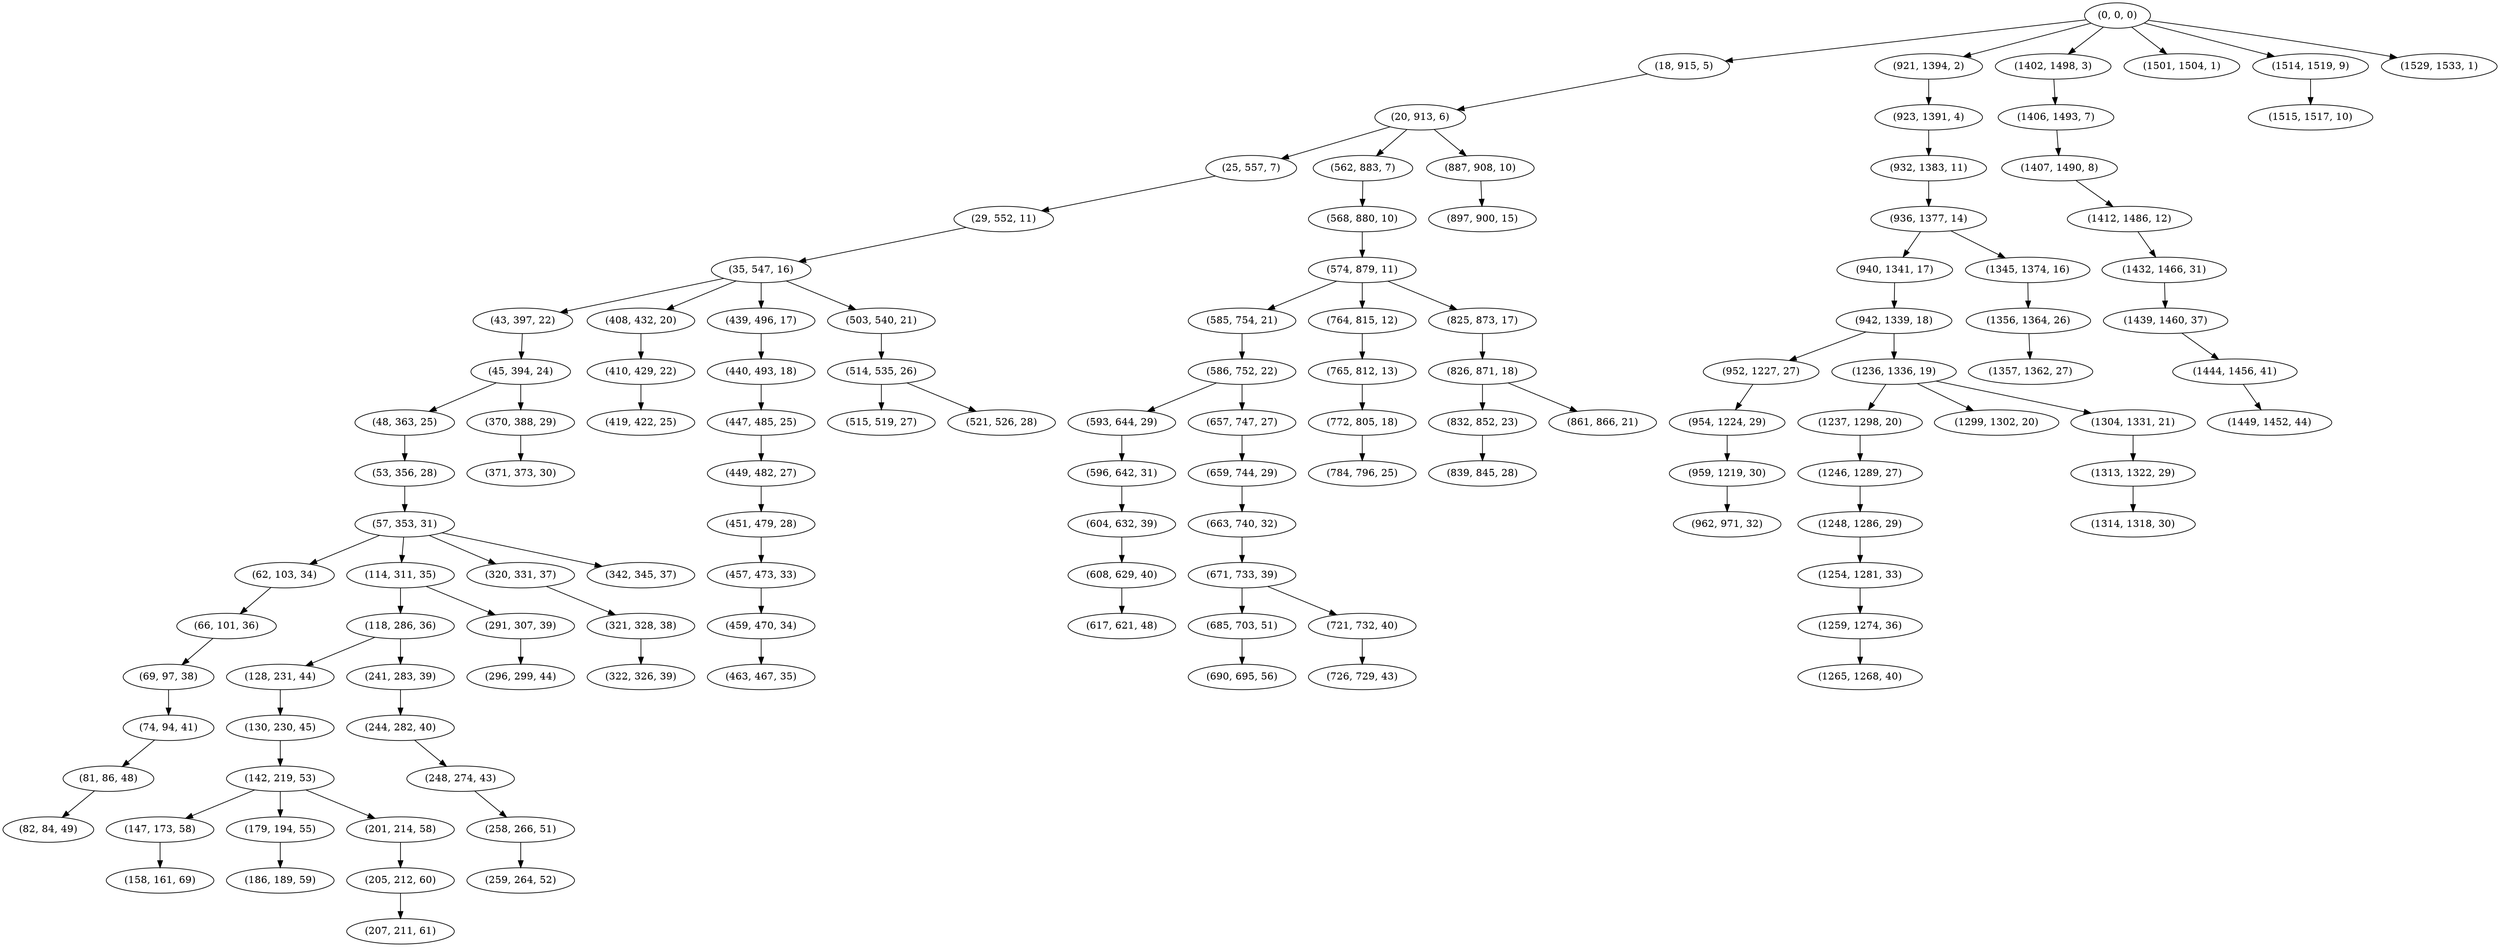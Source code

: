 digraph tree {
    "(0, 0, 0)";
    "(18, 915, 5)";
    "(20, 913, 6)";
    "(25, 557, 7)";
    "(29, 552, 11)";
    "(35, 547, 16)";
    "(43, 397, 22)";
    "(45, 394, 24)";
    "(48, 363, 25)";
    "(53, 356, 28)";
    "(57, 353, 31)";
    "(62, 103, 34)";
    "(66, 101, 36)";
    "(69, 97, 38)";
    "(74, 94, 41)";
    "(81, 86, 48)";
    "(82, 84, 49)";
    "(114, 311, 35)";
    "(118, 286, 36)";
    "(128, 231, 44)";
    "(130, 230, 45)";
    "(142, 219, 53)";
    "(147, 173, 58)";
    "(158, 161, 69)";
    "(179, 194, 55)";
    "(186, 189, 59)";
    "(201, 214, 58)";
    "(205, 212, 60)";
    "(207, 211, 61)";
    "(241, 283, 39)";
    "(244, 282, 40)";
    "(248, 274, 43)";
    "(258, 266, 51)";
    "(259, 264, 52)";
    "(291, 307, 39)";
    "(296, 299, 44)";
    "(320, 331, 37)";
    "(321, 328, 38)";
    "(322, 326, 39)";
    "(342, 345, 37)";
    "(370, 388, 29)";
    "(371, 373, 30)";
    "(408, 432, 20)";
    "(410, 429, 22)";
    "(419, 422, 25)";
    "(439, 496, 17)";
    "(440, 493, 18)";
    "(447, 485, 25)";
    "(449, 482, 27)";
    "(451, 479, 28)";
    "(457, 473, 33)";
    "(459, 470, 34)";
    "(463, 467, 35)";
    "(503, 540, 21)";
    "(514, 535, 26)";
    "(515, 519, 27)";
    "(521, 526, 28)";
    "(562, 883, 7)";
    "(568, 880, 10)";
    "(574, 879, 11)";
    "(585, 754, 21)";
    "(586, 752, 22)";
    "(593, 644, 29)";
    "(596, 642, 31)";
    "(604, 632, 39)";
    "(608, 629, 40)";
    "(617, 621, 48)";
    "(657, 747, 27)";
    "(659, 744, 29)";
    "(663, 740, 32)";
    "(671, 733, 39)";
    "(685, 703, 51)";
    "(690, 695, 56)";
    "(721, 732, 40)";
    "(726, 729, 43)";
    "(764, 815, 12)";
    "(765, 812, 13)";
    "(772, 805, 18)";
    "(784, 796, 25)";
    "(825, 873, 17)";
    "(826, 871, 18)";
    "(832, 852, 23)";
    "(839, 845, 28)";
    "(861, 866, 21)";
    "(887, 908, 10)";
    "(897, 900, 15)";
    "(921, 1394, 2)";
    "(923, 1391, 4)";
    "(932, 1383, 11)";
    "(936, 1377, 14)";
    "(940, 1341, 17)";
    "(942, 1339, 18)";
    "(952, 1227, 27)";
    "(954, 1224, 29)";
    "(959, 1219, 30)";
    "(962, 971, 32)";
    "(1236, 1336, 19)";
    "(1237, 1298, 20)";
    "(1246, 1289, 27)";
    "(1248, 1286, 29)";
    "(1254, 1281, 33)";
    "(1259, 1274, 36)";
    "(1265, 1268, 40)";
    "(1299, 1302, 20)";
    "(1304, 1331, 21)";
    "(1313, 1322, 29)";
    "(1314, 1318, 30)";
    "(1345, 1374, 16)";
    "(1356, 1364, 26)";
    "(1357, 1362, 27)";
    "(1402, 1498, 3)";
    "(1406, 1493, 7)";
    "(1407, 1490, 8)";
    "(1412, 1486, 12)";
    "(1432, 1466, 31)";
    "(1439, 1460, 37)";
    "(1444, 1456, 41)";
    "(1449, 1452, 44)";
    "(1501, 1504, 1)";
    "(1514, 1519, 9)";
    "(1515, 1517, 10)";
    "(1529, 1533, 1)";
    "(0, 0, 0)" -> "(18, 915, 5)";
    "(0, 0, 0)" -> "(921, 1394, 2)";
    "(0, 0, 0)" -> "(1402, 1498, 3)";
    "(0, 0, 0)" -> "(1501, 1504, 1)";
    "(0, 0, 0)" -> "(1514, 1519, 9)";
    "(0, 0, 0)" -> "(1529, 1533, 1)";
    "(18, 915, 5)" -> "(20, 913, 6)";
    "(20, 913, 6)" -> "(25, 557, 7)";
    "(20, 913, 6)" -> "(562, 883, 7)";
    "(20, 913, 6)" -> "(887, 908, 10)";
    "(25, 557, 7)" -> "(29, 552, 11)";
    "(29, 552, 11)" -> "(35, 547, 16)";
    "(35, 547, 16)" -> "(43, 397, 22)";
    "(35, 547, 16)" -> "(408, 432, 20)";
    "(35, 547, 16)" -> "(439, 496, 17)";
    "(35, 547, 16)" -> "(503, 540, 21)";
    "(43, 397, 22)" -> "(45, 394, 24)";
    "(45, 394, 24)" -> "(48, 363, 25)";
    "(45, 394, 24)" -> "(370, 388, 29)";
    "(48, 363, 25)" -> "(53, 356, 28)";
    "(53, 356, 28)" -> "(57, 353, 31)";
    "(57, 353, 31)" -> "(62, 103, 34)";
    "(57, 353, 31)" -> "(114, 311, 35)";
    "(57, 353, 31)" -> "(320, 331, 37)";
    "(57, 353, 31)" -> "(342, 345, 37)";
    "(62, 103, 34)" -> "(66, 101, 36)";
    "(66, 101, 36)" -> "(69, 97, 38)";
    "(69, 97, 38)" -> "(74, 94, 41)";
    "(74, 94, 41)" -> "(81, 86, 48)";
    "(81, 86, 48)" -> "(82, 84, 49)";
    "(114, 311, 35)" -> "(118, 286, 36)";
    "(114, 311, 35)" -> "(291, 307, 39)";
    "(118, 286, 36)" -> "(128, 231, 44)";
    "(118, 286, 36)" -> "(241, 283, 39)";
    "(128, 231, 44)" -> "(130, 230, 45)";
    "(130, 230, 45)" -> "(142, 219, 53)";
    "(142, 219, 53)" -> "(147, 173, 58)";
    "(142, 219, 53)" -> "(179, 194, 55)";
    "(142, 219, 53)" -> "(201, 214, 58)";
    "(147, 173, 58)" -> "(158, 161, 69)";
    "(179, 194, 55)" -> "(186, 189, 59)";
    "(201, 214, 58)" -> "(205, 212, 60)";
    "(205, 212, 60)" -> "(207, 211, 61)";
    "(241, 283, 39)" -> "(244, 282, 40)";
    "(244, 282, 40)" -> "(248, 274, 43)";
    "(248, 274, 43)" -> "(258, 266, 51)";
    "(258, 266, 51)" -> "(259, 264, 52)";
    "(291, 307, 39)" -> "(296, 299, 44)";
    "(320, 331, 37)" -> "(321, 328, 38)";
    "(321, 328, 38)" -> "(322, 326, 39)";
    "(370, 388, 29)" -> "(371, 373, 30)";
    "(408, 432, 20)" -> "(410, 429, 22)";
    "(410, 429, 22)" -> "(419, 422, 25)";
    "(439, 496, 17)" -> "(440, 493, 18)";
    "(440, 493, 18)" -> "(447, 485, 25)";
    "(447, 485, 25)" -> "(449, 482, 27)";
    "(449, 482, 27)" -> "(451, 479, 28)";
    "(451, 479, 28)" -> "(457, 473, 33)";
    "(457, 473, 33)" -> "(459, 470, 34)";
    "(459, 470, 34)" -> "(463, 467, 35)";
    "(503, 540, 21)" -> "(514, 535, 26)";
    "(514, 535, 26)" -> "(515, 519, 27)";
    "(514, 535, 26)" -> "(521, 526, 28)";
    "(562, 883, 7)" -> "(568, 880, 10)";
    "(568, 880, 10)" -> "(574, 879, 11)";
    "(574, 879, 11)" -> "(585, 754, 21)";
    "(574, 879, 11)" -> "(764, 815, 12)";
    "(574, 879, 11)" -> "(825, 873, 17)";
    "(585, 754, 21)" -> "(586, 752, 22)";
    "(586, 752, 22)" -> "(593, 644, 29)";
    "(586, 752, 22)" -> "(657, 747, 27)";
    "(593, 644, 29)" -> "(596, 642, 31)";
    "(596, 642, 31)" -> "(604, 632, 39)";
    "(604, 632, 39)" -> "(608, 629, 40)";
    "(608, 629, 40)" -> "(617, 621, 48)";
    "(657, 747, 27)" -> "(659, 744, 29)";
    "(659, 744, 29)" -> "(663, 740, 32)";
    "(663, 740, 32)" -> "(671, 733, 39)";
    "(671, 733, 39)" -> "(685, 703, 51)";
    "(671, 733, 39)" -> "(721, 732, 40)";
    "(685, 703, 51)" -> "(690, 695, 56)";
    "(721, 732, 40)" -> "(726, 729, 43)";
    "(764, 815, 12)" -> "(765, 812, 13)";
    "(765, 812, 13)" -> "(772, 805, 18)";
    "(772, 805, 18)" -> "(784, 796, 25)";
    "(825, 873, 17)" -> "(826, 871, 18)";
    "(826, 871, 18)" -> "(832, 852, 23)";
    "(826, 871, 18)" -> "(861, 866, 21)";
    "(832, 852, 23)" -> "(839, 845, 28)";
    "(887, 908, 10)" -> "(897, 900, 15)";
    "(921, 1394, 2)" -> "(923, 1391, 4)";
    "(923, 1391, 4)" -> "(932, 1383, 11)";
    "(932, 1383, 11)" -> "(936, 1377, 14)";
    "(936, 1377, 14)" -> "(940, 1341, 17)";
    "(936, 1377, 14)" -> "(1345, 1374, 16)";
    "(940, 1341, 17)" -> "(942, 1339, 18)";
    "(942, 1339, 18)" -> "(952, 1227, 27)";
    "(942, 1339, 18)" -> "(1236, 1336, 19)";
    "(952, 1227, 27)" -> "(954, 1224, 29)";
    "(954, 1224, 29)" -> "(959, 1219, 30)";
    "(959, 1219, 30)" -> "(962, 971, 32)";
    "(1236, 1336, 19)" -> "(1237, 1298, 20)";
    "(1236, 1336, 19)" -> "(1299, 1302, 20)";
    "(1236, 1336, 19)" -> "(1304, 1331, 21)";
    "(1237, 1298, 20)" -> "(1246, 1289, 27)";
    "(1246, 1289, 27)" -> "(1248, 1286, 29)";
    "(1248, 1286, 29)" -> "(1254, 1281, 33)";
    "(1254, 1281, 33)" -> "(1259, 1274, 36)";
    "(1259, 1274, 36)" -> "(1265, 1268, 40)";
    "(1304, 1331, 21)" -> "(1313, 1322, 29)";
    "(1313, 1322, 29)" -> "(1314, 1318, 30)";
    "(1345, 1374, 16)" -> "(1356, 1364, 26)";
    "(1356, 1364, 26)" -> "(1357, 1362, 27)";
    "(1402, 1498, 3)" -> "(1406, 1493, 7)";
    "(1406, 1493, 7)" -> "(1407, 1490, 8)";
    "(1407, 1490, 8)" -> "(1412, 1486, 12)";
    "(1412, 1486, 12)" -> "(1432, 1466, 31)";
    "(1432, 1466, 31)" -> "(1439, 1460, 37)";
    "(1439, 1460, 37)" -> "(1444, 1456, 41)";
    "(1444, 1456, 41)" -> "(1449, 1452, 44)";
    "(1514, 1519, 9)" -> "(1515, 1517, 10)";
}
